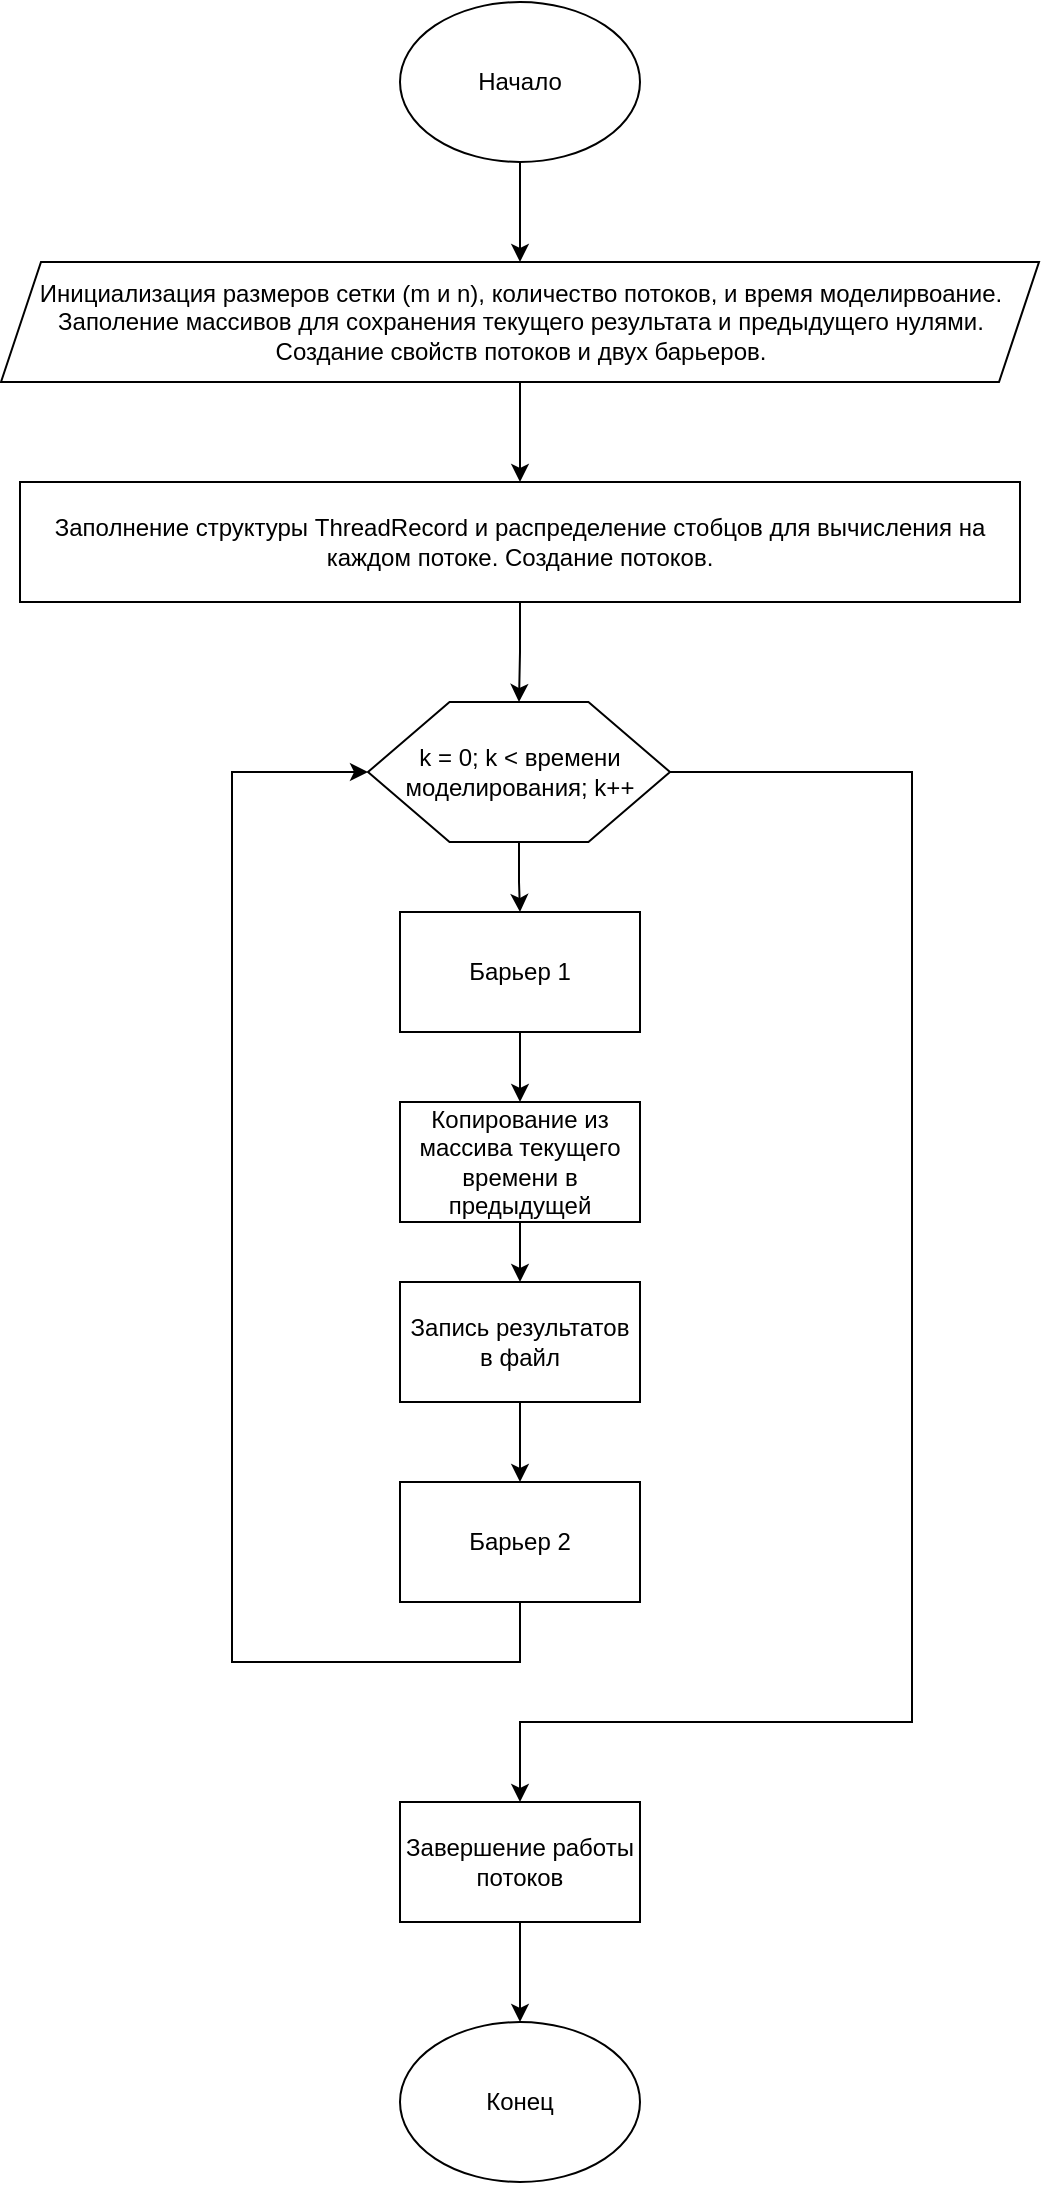 <mxfile version="18.0.6" type="device"><diagram id="qHaYMrZDBBxzJJf8cYW9" name="Страница 1"><mxGraphModel dx="1102" dy="865" grid="1" gridSize="10" guides="1" tooltips="1" connect="1" arrows="1" fold="1" page="1" pageScale="1" pageWidth="827" pageHeight="1169" math="0" shadow="0"><root><mxCell id="0"/><mxCell id="1" parent="0"/><mxCell id="lgLzbxUR13odNPOCE825-3" style="edgeStyle=orthogonalEdgeStyle;rounded=0;orthogonalLoop=1;jettySize=auto;html=1;" parent="1" source="lgLzbxUR13odNPOCE825-1" target="lgLzbxUR13odNPOCE825-2" edge="1"><mxGeometry relative="1" as="geometry"/></mxCell><mxCell id="lgLzbxUR13odNPOCE825-1" value="Начало" style="ellipse;whiteSpace=wrap;html=1;" parent="1" vertex="1"><mxGeometry x="354" y="100" width="120" height="80" as="geometry"/></mxCell><mxCell id="lgLzbxUR13odNPOCE825-5" style="edgeStyle=orthogonalEdgeStyle;rounded=0;orthogonalLoop=1;jettySize=auto;html=1;" parent="1" source="lgLzbxUR13odNPOCE825-2" target="lgLzbxUR13odNPOCE825-4" edge="1"><mxGeometry relative="1" as="geometry"/></mxCell><mxCell id="lgLzbxUR13odNPOCE825-2" value="Инициализация размеров сетки (m и n), количество потоков, и время моделирвоание. Заполение массивов для сохранения текущего результата и предыдущего нулями. Создание свойств потоков и двух барьеров." style="shape=parallelogram;perimeter=parallelogramPerimeter;whiteSpace=wrap;html=1;fixedSize=1;" parent="1" vertex="1"><mxGeometry x="154.5" y="230" width="519" height="60" as="geometry"/></mxCell><mxCell id="lgLzbxUR13odNPOCE825-8" style="edgeStyle=orthogonalEdgeStyle;rounded=0;orthogonalLoop=1;jettySize=auto;html=1;entryX=0.5;entryY=0;entryDx=0;entryDy=0;" parent="1" source="lgLzbxUR13odNPOCE825-4" target="lgLzbxUR13odNPOCE825-6" edge="1"><mxGeometry relative="1" as="geometry"/></mxCell><mxCell id="lgLzbxUR13odNPOCE825-4" value="Заполнение структуры ThreadRecord и распределение стобцов для вычисления на каждом потоке. Создание потоков." style="rounded=0;whiteSpace=wrap;html=1;" parent="1" vertex="1"><mxGeometry x="164" y="340" width="500" height="60" as="geometry"/></mxCell><mxCell id="lgLzbxUR13odNPOCE825-11" style="edgeStyle=orthogonalEdgeStyle;rounded=0;orthogonalLoop=1;jettySize=auto;html=1;entryX=0.5;entryY=0;entryDx=0;entryDy=0;" parent="1" source="lgLzbxUR13odNPOCE825-6" target="lgLzbxUR13odNPOCE825-10" edge="1"><mxGeometry relative="1" as="geometry"/></mxCell><mxCell id="lgLzbxUR13odNPOCE825-18" style="edgeStyle=orthogonalEdgeStyle;rounded=0;orthogonalLoop=1;jettySize=auto;html=1;entryX=0.5;entryY=0;entryDx=0;entryDy=0;" parent="1" source="lgLzbxUR13odNPOCE825-6" target="lgLzbxUR13odNPOCE825-19" edge="1"><mxGeometry relative="1" as="geometry"><mxPoint x="600" y="970" as="targetPoint"/><Array as="points"><mxPoint x="610" y="485"/><mxPoint x="610" y="960"/><mxPoint x="414" y="960"/></Array></mxGeometry></mxCell><mxCell id="lgLzbxUR13odNPOCE825-6" value="" style="verticalLabelPosition=bottom;verticalAlign=top;html=1;shape=hexagon;perimeter=hexagonPerimeter2;arcSize=6;size=0.27;" parent="1" vertex="1"><mxGeometry x="338" y="450" width="151" height="70" as="geometry"/></mxCell><mxCell id="lgLzbxUR13odNPOCE825-9" value="k = 0; k &amp;lt; времени моделирования; k++" style="text;html=1;strokeColor=none;fillColor=none;align=center;verticalAlign=middle;whiteSpace=wrap;rounded=0;" parent="1" vertex="1"><mxGeometry x="348.5" y="470" width="130" height="30" as="geometry"/></mxCell><mxCell id="lgLzbxUR13odNPOCE825-14" style="edgeStyle=orthogonalEdgeStyle;rounded=0;orthogonalLoop=1;jettySize=auto;html=1;entryX=0.5;entryY=0;entryDx=0;entryDy=0;" parent="1" source="lgLzbxUR13odNPOCE825-10" target="lgLzbxUR13odNPOCE825-12" edge="1"><mxGeometry relative="1" as="geometry"/></mxCell><mxCell id="lgLzbxUR13odNPOCE825-10" value="Барьер 1" style="rounded=0;whiteSpace=wrap;html=1;" parent="1" vertex="1"><mxGeometry x="354" y="555" width="120" height="60" as="geometry"/></mxCell><mxCell id="Fe91qj0z2Z1sXvqY6gh8-3" value="" style="edgeStyle=orthogonalEdgeStyle;rounded=0;orthogonalLoop=1;jettySize=auto;html=1;" edge="1" parent="1" source="lgLzbxUR13odNPOCE825-12" target="Fe91qj0z2Z1sXvqY6gh8-1"><mxGeometry relative="1" as="geometry"/></mxCell><mxCell id="lgLzbxUR13odNPOCE825-12" value="Копирование из массива текущего времени в предыдущей" style="rounded=0;whiteSpace=wrap;html=1;" parent="1" vertex="1"><mxGeometry x="354" y="650" width="120" height="60" as="geometry"/></mxCell><mxCell id="lgLzbxUR13odNPOCE825-16" style="edgeStyle=orthogonalEdgeStyle;rounded=0;orthogonalLoop=1;jettySize=auto;html=1;entryX=0;entryY=0.5;entryDx=0;entryDy=0;" parent="1" source="lgLzbxUR13odNPOCE825-13" target="lgLzbxUR13odNPOCE825-6" edge="1"><mxGeometry relative="1" as="geometry"><Array as="points"><mxPoint x="414" y="930"/><mxPoint x="270" y="930"/><mxPoint x="270" y="485"/></Array></mxGeometry></mxCell><mxCell id="lgLzbxUR13odNPOCE825-13" value="Барьер 2" style="rounded=0;whiteSpace=wrap;html=1;" parent="1" vertex="1"><mxGeometry x="354" y="840" width="120" height="60" as="geometry"/></mxCell><mxCell id="lgLzbxUR13odNPOCE825-21" style="edgeStyle=orthogonalEdgeStyle;rounded=0;orthogonalLoop=1;jettySize=auto;html=1;entryX=0.5;entryY=0;entryDx=0;entryDy=0;" parent="1" source="lgLzbxUR13odNPOCE825-19" target="lgLzbxUR13odNPOCE825-20" edge="1"><mxGeometry relative="1" as="geometry"/></mxCell><mxCell id="lgLzbxUR13odNPOCE825-19" value="Завершение работы потоков" style="rounded=0;whiteSpace=wrap;html=1;" parent="1" vertex="1"><mxGeometry x="354" y="1000" width="120" height="60" as="geometry"/></mxCell><mxCell id="lgLzbxUR13odNPOCE825-20" value="Конец" style="ellipse;whiteSpace=wrap;html=1;" parent="1" vertex="1"><mxGeometry x="354" y="1110" width="120" height="80" as="geometry"/></mxCell><mxCell id="Fe91qj0z2Z1sXvqY6gh8-4" value="" style="edgeStyle=orthogonalEdgeStyle;rounded=0;orthogonalLoop=1;jettySize=auto;html=1;" edge="1" parent="1" source="Fe91qj0z2Z1sXvqY6gh8-1" target="lgLzbxUR13odNPOCE825-13"><mxGeometry relative="1" as="geometry"/></mxCell><mxCell id="Fe91qj0z2Z1sXvqY6gh8-1" value="Запись результатов в файл" style="rounded=0;whiteSpace=wrap;html=1;" vertex="1" parent="1"><mxGeometry x="354" y="740" width="120" height="60" as="geometry"/></mxCell></root></mxGraphModel></diagram></mxfile>